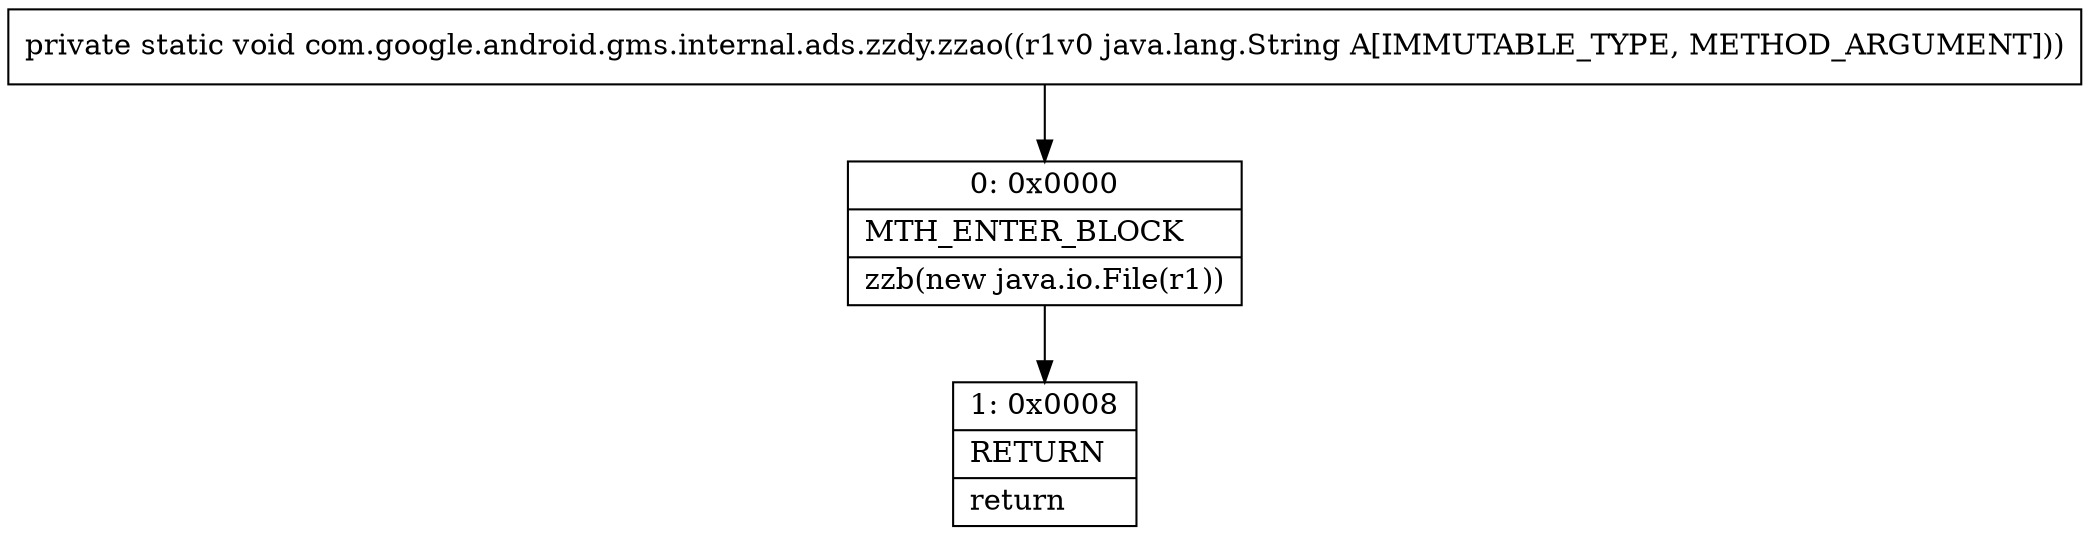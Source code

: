 digraph "CFG forcom.google.android.gms.internal.ads.zzdy.zzao(Ljava\/lang\/String;)V" {
Node_0 [shape=record,label="{0\:\ 0x0000|MTH_ENTER_BLOCK\l|zzb(new java.io.File(r1))\l}"];
Node_1 [shape=record,label="{1\:\ 0x0008|RETURN\l|return\l}"];
MethodNode[shape=record,label="{private static void com.google.android.gms.internal.ads.zzdy.zzao((r1v0 java.lang.String A[IMMUTABLE_TYPE, METHOD_ARGUMENT])) }"];
MethodNode -> Node_0;
Node_0 -> Node_1;
}

